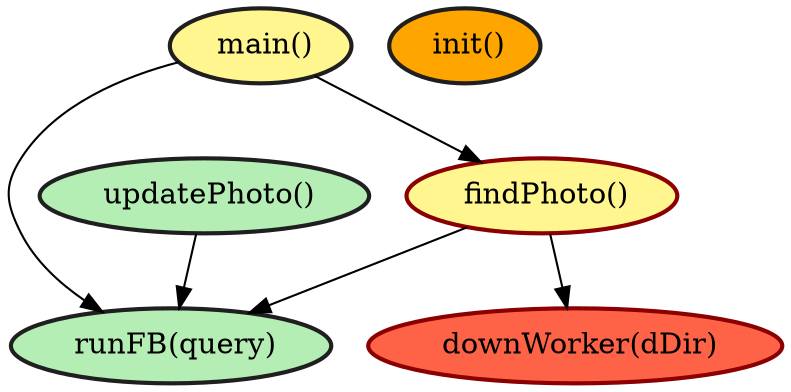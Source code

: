 digraph functionAnalysis {
" runFB(query)"[shape=oval penwidth=2  color=grey12 style=filled fillcolor=darkseagreen2] 
" main()"->" runFB(query)"
" findPhoto()"->" runFB(query)"
" updatePhoto()"->" runFB(query)"
" findPhoto()"[shape=oval penwidth=2  color=red4 style=filled fillcolor=khaki1] 
" main()"->" findPhoto()"
" downWorker(dDir)"[shape=oval penwidth=2  color=red4 style=filled fillcolor=tomato] 
" findPhoto()"->" downWorker(dDir)"
" downWorker(dDir)"[shape=oval penwidth=2  color=red4 style=filled fillcolor=tomato] 
" runFB(query)"[shape=oval penwidth=2  color=grey12 style=filled fillcolor=darkseagreen2] 
" init()"[shape=oval penwidth=2  color=grey12 style=filled fillcolor=orange] 
" init()"
" main()"[shape=oval penwidth=2  color=grey12 style=filled fillcolor=khaki1] 
" main()"
" findPhoto()"[shape=oval penwidth=2  color=red4 style=filled fillcolor=khaki1] 
" updatePhoto()"[shape=oval penwidth=2  color=grey12 style=filled fillcolor=darkseagreen2] 
" updatePhoto()"

}